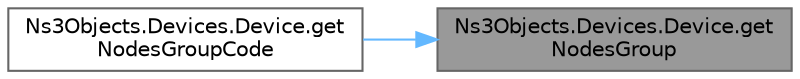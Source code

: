 digraph "Ns3Objects.Devices.Device.getNodesGroup"
{
 // LATEX_PDF_SIZE
  bgcolor="transparent";
  edge [fontname=Helvetica,fontsize=10,labelfontname=Helvetica,labelfontsize=10];
  node [fontname=Helvetica,fontsize=10,shape=box,height=0.2,width=0.4];
  rankdir="RL";
  Node1 [id="Node000001",label="Ns3Objects.Devices.Device.get\lNodesGroup",height=0.2,width=0.4,color="gray40", fillcolor="grey60", style="filled", fontcolor="black",tooltip=" "];
  Node1 -> Node2 [id="edge1_Node000001_Node000002",dir="back",color="steelblue1",style="solid",tooltip=" "];
  Node2 [id="Node000002",label="Ns3Objects.Devices.Device.get\lNodesGroupCode",height=0.2,width=0.4,color="grey40", fillcolor="white", style="filled",URL="$class_ns3_objects_1_1_devices_1_1_device.html#a5f8e478fa9015f6ef1e6d149c764b4b4",tooltip=" "];
}
